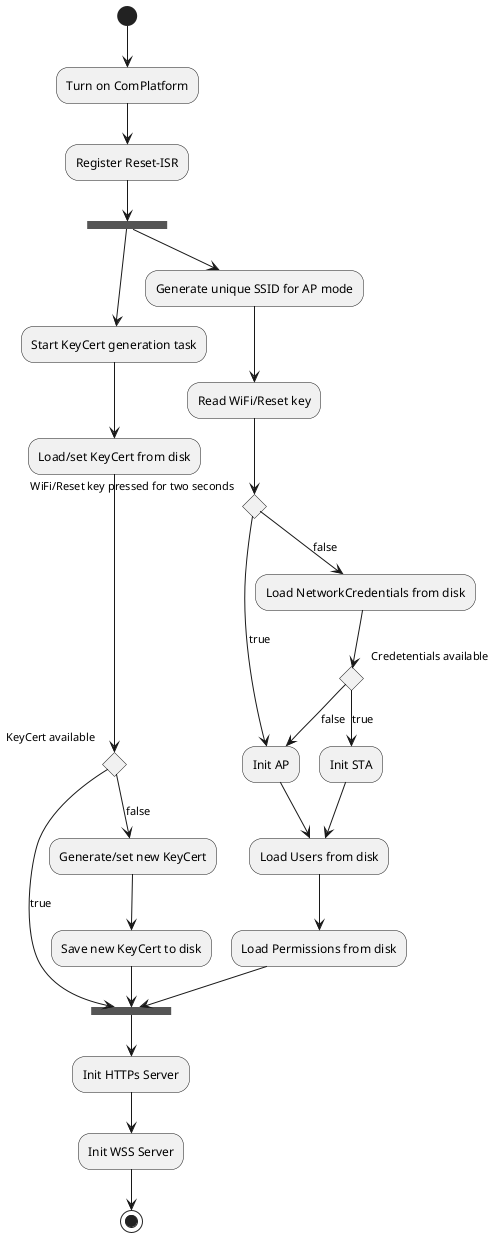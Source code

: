 @startuml
(*) --> "Turn on ComPlatform"
--> "Register Reset-ISR"
--> === S1 ===
--> "Start KeyCert generation task"
--> "Load/set KeyCert from disk"

if "KeyCert available" then
    --> [true] === S2 ===
else 
    --> [false] "Generate/set new KeyCert"
    --> "Save new KeyCert to disk"
    --> === S2 ===
endif

=== S1 === --> "Generate unique SSID for AP mode"
--> "Read WiFi/Reset key"

if "WiFi/Reset key pressed for two seconds" then
    --> [true] "Init AP" as initap
else
    --> [false] "Load NetworkCredentials from disk"
    if "Credetentials available" then
        --> [true] "Init STA"
        --> "Load Users from disk"
else 
        --> [false] initap
endif

--> "Load Users from disk"
--> "Load Permissions from disk"
--> === S2 ===
--> "Init HTTPs Server"
--> "Init WSS Server"
--> (*)
@enduml